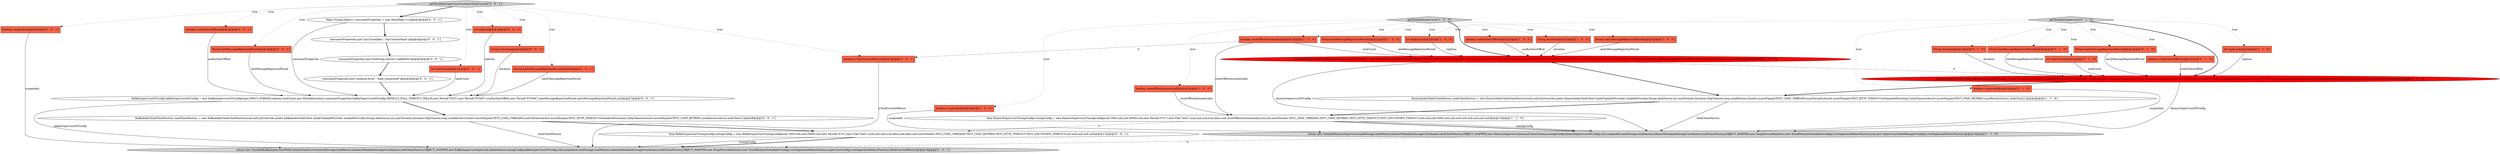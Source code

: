 digraph {
19 [style = filled, label = "String duration@@@2@@@['0', '1', '0']", fillcolor = tomato, shape = box image = "AAA0AAABBB2BBB"];
10 [style = filled, label = "KinesisIndexTaskClientFactory taskClientFactory = new KinesisIndexTaskClientFactory(null,null){@Override public KinesisIndexTaskClient build(TaskInfoProvider taskInfoProvider,String dataSource,int numThreads,Duration httpTimeout,long numRetries){Assert.assertEquals(TEST_CHAT_THREADS,numThreads)Assert.assertEquals(TEST_HTTP_TIMEOUT.toStandardDuration(),httpTimeout)Assert.assertEquals(TEST_CHAT_RETRIES,numRetries)return taskClient}}@@@4@@@['1', '1', '0']", fillcolor = white, shape = ellipse image = "AAA0AAABBB1BBB"];
18 [style = filled, label = "Period lateMessageRejectionPeriod@@@2@@@['0', '1', '0']", fillcolor = tomato, shape = box image = "AAA0AAABBB2BBB"];
33 [style = filled, label = "consumerProperties.put(\"bootstrap.servers\",kafkaHost)@@@5@@@['0', '0', '1']", fillcolor = white, shape = ellipse image = "AAA0AAABBB3BBB"];
7 [style = filled, label = "boolean resetOffsetAutomatically@@@2@@@['1', '0', '0']", fillcolor = tomato, shape = box image = "AAA0AAABBB1BBB"];
3 [style = filled, label = "boolean suspended@@@2@@@['1', '0', '0']", fillcolor = tomato, shape = box image = "AAA0AAABBB1BBB"];
23 [style = filled, label = "String duration@@@2@@@['0', '0', '1']", fillcolor = tomato, shape = box image = "AAA0AAABBB3BBB"];
22 [style = filled, label = "boolean suspended@@@2@@@['0', '0', '1']", fillcolor = tomato, shape = box image = "AAA0AAABBB3BBB"];
13 [style = filled, label = "int taskCount@@@2@@@['0', '1', '0']", fillcolor = tomato, shape = box image = "AAA0AAABBB2BBB"];
8 [style = filled, label = "getTestableSupervisor['1', '0', '0']", fillcolor = lightgray, shape = diamond image = "AAA0AAABBB1BBB"];
11 [style = filled, label = "boolean resetOffsetAutomatically@@@2@@@['1', '1', '0']", fillcolor = tomato, shape = box image = "AAA0AAABBB1BBB"];
27 [style = filled, label = "Period earlyMessageRejectionPeriod@@@2@@@['0', '0', '1']", fillcolor = tomato, shape = box image = "AAA0AAABBB3BBB"];
34 [style = filled, label = "boolean useEarliestOffset@@@2@@@['0', '0', '1']", fillcolor = tomato, shape = box image = "AAA0AAABBB3BBB"];
9 [style = filled, label = "Period earlyMessageRejectionPeriod@@@2@@@['1', '0', '0']", fillcolor = tomato, shape = box image = "AAA0AAABBB1BBB"];
14 [style = filled, label = "Period earlyMessageRejectionPeriod@@@2@@@['0', '1', '0']", fillcolor = tomato, shape = box image = "AAA0AAABBB2BBB"];
2 [style = filled, label = "Period lateMessageRejectionPeriod@@@2@@@['1', '0', '0']", fillcolor = tomato, shape = box image = "AAA0AAABBB1BBB"];
15 [style = filled, label = "boolean useEarliestOffset@@@2@@@['0', '1', '0']", fillcolor = tomato, shape = box image = "AAA0AAABBB2BBB"];
30 [style = filled, label = "Period lateMessageRejectionPeriod@@@2@@@['0', '0', '1']", fillcolor = tomato, shape = box image = "AAA0AAABBB3BBB"];
0 [style = filled, label = "int replicas@@@2@@@['1', '0', '0']", fillcolor = tomato, shape = box image = "AAA0AAABBB1BBB"];
17 [style = filled, label = "KinesisSupervisorIOConfig kinesisSupervisorIOConfig = new KinesisSupervisorIOConfig(STREAM,INPUT_FORMAT,\"awsEndpoint\",null,replicas,taskCount,new Period(duration),new Period(\"P1D\"),new Period(\"PT30S\"),useEarliestOffset,new Period(\"PT30M\"),lateMessageRejectionPeriod,earlyMessageRejectionPeriod,null,null,null,null,null,null,false)@@@3@@@['0', '1', '0']", fillcolor = red, shape = ellipse image = "AAA1AAABBB2BBB"];
20 [style = filled, label = "getTestableSupervisor['0', '1', '0']", fillcolor = lightgray, shape = diamond image = "AAA0AAABBB2BBB"];
36 [style = filled, label = "return new TestableKafkaSupervisorWithCustomIsTaskCurrent(taskStorage,taskMaster,indexerMetadataStorageCoordinator,taskClientFactory,OBJECT_MAPPER,new KafkaSupervisorSpec(null,dataSchema,tuningConfig,kafkaSupervisorIOConfig,null,suspended,taskStorage,taskMaster,indexerMetadataStorageCoordinator,taskClientFactory,OBJECT_MAPPER,new NoopServiceEmitter(),new DruidMonitorSchedulerConfig(),rowIngestionMetersFactory,supervisorConfig),rowIngestionMetersFactory,isTaskCurrentReturn)@@@18@@@['0', '0', '1']", fillcolor = lightgray, shape = ellipse image = "AAA0AAABBB3BBB"];
28 [style = filled, label = "KafkaIndexTaskClientFactory taskClientFactory = new KafkaIndexTaskClientFactory(null,null){@Override public KafkaIndexTaskClient build(TaskInfoProvider taskInfoProvider,String dataSource,int numThreads,Duration httpTimeout,long numRetries){Assert.assertEquals(TEST_CHAT_THREADS,numThreads)Assert.assertEquals(TEST_HTTP_TIMEOUT.toStandardDuration(),httpTimeout)Assert.assertEquals(TEST_CHAT_RETRIES,numRetries)return taskClient}}@@@8@@@['0', '0', '1']", fillcolor = white, shape = ellipse image = "AAA0AAABBB3BBB"];
35 [style = filled, label = "consumerProperties.put(\"isolation.level\",\"read_committed\")@@@6@@@['0', '0', '1']", fillcolor = white, shape = ellipse image = "AAA0AAABBB3BBB"];
37 [style = filled, label = "boolean isTaskCurrentReturn@@@2@@@['0', '0', '1']", fillcolor = tomato, shape = box image = "AAA0AAABBB3BBB"];
4 [style = filled, label = "KinesisSupervisorIOConfig kinesisSupervisorIOConfig = new KinesisSupervisorIOConfig(STREAM,INPUT_FORMAT,\"awsEndpoint\",null,replicas,taskCount,new Period(duration),new Period(\"P1D\"),new Period(\"PT30S\"),useEarliestOffset,new Period(\"PT30M\"),lateMessageRejectionPeriod,earlyMessageRejectionPeriod,null,null,null,null,null,false)@@@3@@@['1', '0', '0']", fillcolor = red, shape = ellipse image = "AAA1AAABBB1BBB"];
12 [style = filled, label = "final KinesisSupervisorTuningConfig tuningConfig = new KinesisSupervisorTuningConfig(null,1000,null,null,50000,null,new Period(\"P1Y\"),new File(\"/test\"),null,null,null,true,false,null,resetOffsetAutomatically,null,null,numThreads,TEST_CHAT_THREADS,TEST_CHAT_RETRIES,TEST_HTTP_TIMEOUT,TEST_SHUTDOWN_TIMEOUT,null,null,null,5000,null,null,null,null,null,null,null,null)@@@13@@@['1', '1', '0']", fillcolor = white, shape = ellipse image = "AAA0AAABBB1BBB"];
6 [style = filled, label = "boolean useEarliestOffset@@@2@@@['1', '0', '0']", fillcolor = tomato, shape = box image = "AAA0AAABBB1BBB"];
32 [style = filled, label = "Map<String,Object> consumerProperties = new HashMap<>()@@@3@@@['0', '0', '1']", fillcolor = white, shape = ellipse image = "AAA0AAABBB3BBB"];
26 [style = filled, label = "int taskCount@@@2@@@['0', '0', '1']", fillcolor = tomato, shape = box image = "AAA0AAABBB3BBB"];
1 [style = filled, label = "String duration@@@2@@@['1', '0', '0']", fillcolor = tomato, shape = box image = "AAA0AAABBB1BBB"];
31 [style = filled, label = "KafkaSupervisorIOConfig kafkaSupervisorIOConfig = new KafkaSupervisorIOConfig(topic,INPUT_FORMAT,replicas,taskCount,new Period(duration),consumerProperties,KafkaSupervisorIOConfig.DEFAULT_POLL_TIMEOUT_MILLIS,new Period(\"P1D\"),new Period(\"PT30S\"),useEarliestOffset,new Period(\"PT30M\"),lateMessageRejectionPeriod,earlyMessageRejectionPeriod,null)@@@7@@@['0', '0', '1']", fillcolor = white, shape = ellipse image = "AAA0AAABBB3BBB"];
5 [style = filled, label = "return new TestableKinesisSupervisor(taskStorage,taskMaster,indexerMetadataStorageCoordinator,taskClientFactory,OBJECT_MAPPER,new KinesisSupervisorSpec(null,dataSchema,tuningConfig,kinesisSupervisorIOConfig,null,suspended,taskStorage,taskMaster,indexerMetadataStorageCoordinator,taskClientFactory,OBJECT_MAPPER,new NoopServiceEmitter(),new DruidMonitorSchedulerConfig(),rowIngestionMetersFactory,null,new SupervisorStateManagerConfig()),rowIngestionMetersFactory)@@@14@@@['1', '1', '0']", fillcolor = lightgray, shape = ellipse image = "AAA0AAABBB1BBB"];
29 [style = filled, label = "final KafkaSupervisorTuningConfig tuningConfig = new KafkaSupervisorTuningConfig(null,1000,null,null,50000,null,new Period(\"P1Y\"),new File(\"/test\"),null,null,null,true,false,null,false,null,numThreads,TEST_CHAT_THREADS,TEST_CHAT_RETRIES,TEST_HTTP_TIMEOUT,TEST_SHUTDOWN_TIMEOUT,null,null,null,null,null)@@@17@@@['0', '0', '1']", fillcolor = white, shape = ellipse image = "AAA0AAABBB3BBB"];
25 [style = filled, label = "int replicas@@@2@@@['0', '0', '1']", fillcolor = tomato, shape = box image = "AAA0AAABBB3BBB"];
21 [style = filled, label = "int replicas@@@2@@@['0', '1', '0']", fillcolor = tomato, shape = box image = "AAA0AAABBB2BBB"];
38 [style = filled, label = "getTestableSupervisorCustomIsTaskCurrent['0', '0', '1']", fillcolor = lightgray, shape = diamond image = "AAA0AAABBB3BBB"];
16 [style = filled, label = "boolean suspended@@@2@@@['0', '1', '0']", fillcolor = tomato, shape = box image = "AAA0AAABBB2BBB"];
24 [style = filled, label = "consumerProperties.put(\"myCustomKey\",\"myCustomValue\")@@@4@@@['0', '0', '1']", fillcolor = white, shape = ellipse image = "AAA0AAABBB3BBB"];
38->37 [style = dotted, label="true"];
29->36 [style = bold, label=""];
4->10 [style = bold, label=""];
17->10 [style = bold, label=""];
35->31 [style = bold, label=""];
28->29 [style = bold, label=""];
33->35 [style = bold, label=""];
20->17 [style = bold, label=""];
37->36 [style = solid, label="isTaskCurrentReturn"];
12->5 [style = bold, label=""];
28->36 [style = solid, label="taskClientFactory"];
20->11 [style = dotted, label="true"];
4->17 [style = dashed, label="0"];
30->31 [style = solid, label="lateMessageRejectionPeriod"];
10->5 [style = solid, label="taskClientFactory"];
27->31 [style = solid, label="earlyMessageRejectionPeriod"];
13->17 [style = solid, label="taskCount"];
31->36 [style = solid, label="kafkaSupervisorIOConfig"];
8->2 [style = dotted, label="true"];
1->4 [style = solid, label="duration"];
29->36 [style = solid, label="tuningConfig"];
38->34 [style = dotted, label="true"];
17->5 [style = solid, label="kinesisSupervisorIOConfig"];
38->27 [style = dotted, label="true"];
4->5 [style = solid, label="kinesisSupervisorIOConfig"];
22->36 [style = solid, label="suspended"];
20->15 [style = dotted, label="true"];
20->14 [style = dotted, label="true"];
8->7 [style = dotted, label="true"];
0->4 [style = solid, label="replicas"];
38->22 [style = dotted, label="true"];
32->31 [style = solid, label="consumerProperties"];
38->25 [style = dotted, label="true"];
20->21 [style = dotted, label="true"];
12->5 [style = solid, label="tuningConfig"];
5->36 [style = dashed, label="0"];
21->17 [style = solid, label="replicas"];
8->3 [style = dotted, label="true"];
19->17 [style = solid, label="duration"];
16->5 [style = solid, label="suspended"];
38->32 [style = bold, label=""];
14->17 [style = solid, label="earlyMessageRejectionPeriod"];
11->4 [style = solid, label="taskCount"];
38->30 [style = dotted, label="true"];
24->33 [style = bold, label=""];
6->4 [style = solid, label="useEarliestOffset"];
7->12 [style = solid, label="resetOffsetAutomatically"];
8->1 [style = dotted, label="true"];
38->26 [style = dotted, label="true"];
8->6 [style = dotted, label="true"];
15->17 [style = solid, label="useEarliestOffset"];
11->12 [style = solid, label="resetOffsetAutomatically"];
26->31 [style = solid, label="taskCount"];
23->31 [style = solid, label="duration"];
10->12 [style = bold, label=""];
38->23 [style = dotted, label="true"];
34->31 [style = solid, label="useEarliestOffset"];
12->29 [style = dashed, label="0"];
20->18 [style = dotted, label="true"];
25->31 [style = solid, label="replicas"];
8->11 [style = dotted, label="true"];
11->37 [style = dashed, label="0"];
3->5 [style = solid, label="suspended"];
20->13 [style = dotted, label="true"];
8->0 [style = dotted, label="true"];
20->19 [style = dotted, label="true"];
9->4 [style = solid, label="earlyMessageRejectionPeriod"];
31->28 [style = bold, label=""];
8->4 [style = bold, label=""];
8->9 [style = dotted, label="true"];
18->17 [style = solid, label="lateMessageRejectionPeriod"];
32->24 [style = bold, label=""];
2->4 [style = solid, label="lateMessageRejectionPeriod"];
20->16 [style = dotted, label="true"];
}
